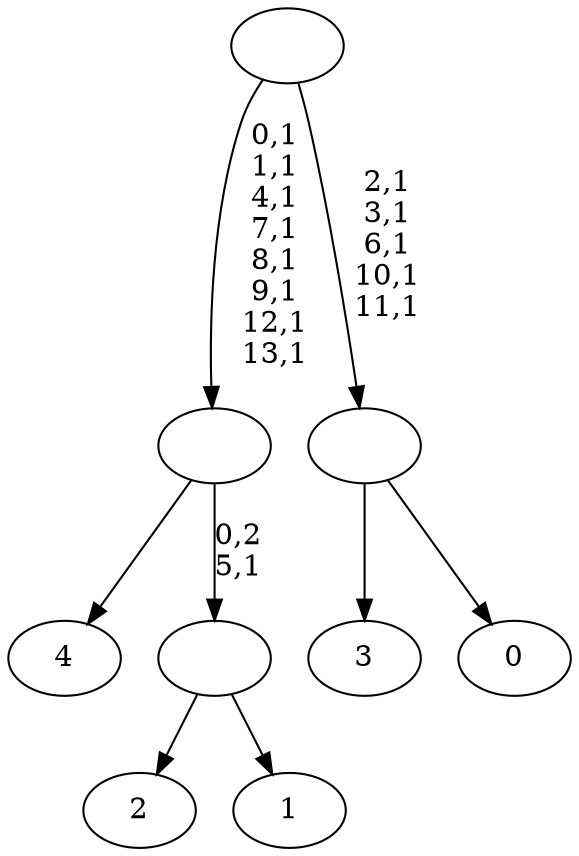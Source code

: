 digraph T {
	19 [label="4"]
	18 [label="3"]
	17 [label="2"]
	16 [label="1"]
	15 [label=""]
	14 [label=""]
	6 [label="0"]
	5 [label=""]
	0 [label=""]
	15 -> 17 [label=""]
	15 -> 16 [label=""]
	14 -> 19 [label=""]
	14 -> 15 [label="0,2\n5,1"]
	5 -> 18 [label=""]
	5 -> 6 [label=""]
	0 -> 5 [label="2,1\n3,1\n6,1\n10,1\n11,1"]
	0 -> 14 [label="0,1\n1,1\n4,1\n7,1\n8,1\n9,1\n12,1\n13,1"]
}
